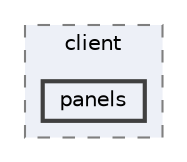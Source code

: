 digraph "/Users/michaelklein/Documents/unorganized/src/client/panels"
{
 // LATEX_PDF_SIZE
  bgcolor="transparent";
  edge [fontname=Helvetica,fontsize=10,labelfontname=Helvetica,labelfontsize=10];
  node [fontname=Helvetica,fontsize=10,shape=box,height=0.2,width=0.4];
  compound=true
  subgraph clusterdir_6908ff505388a07996d238c763adbdab {
    graph [ bgcolor="#edf0f7", pencolor="grey50", label="client", fontname=Helvetica,fontsize=10 style="filled,dashed", URL="dir_6908ff505388a07996d238c763adbdab.html",tooltip=""]
  dir_2ad9e53d4cf489d90b67fa9e6e15e8ea [label="panels", fillcolor="#edf0f7", color="grey25", style="filled,bold", URL="dir_2ad9e53d4cf489d90b67fa9e6e15e8ea.html",tooltip=""];
  }
}
